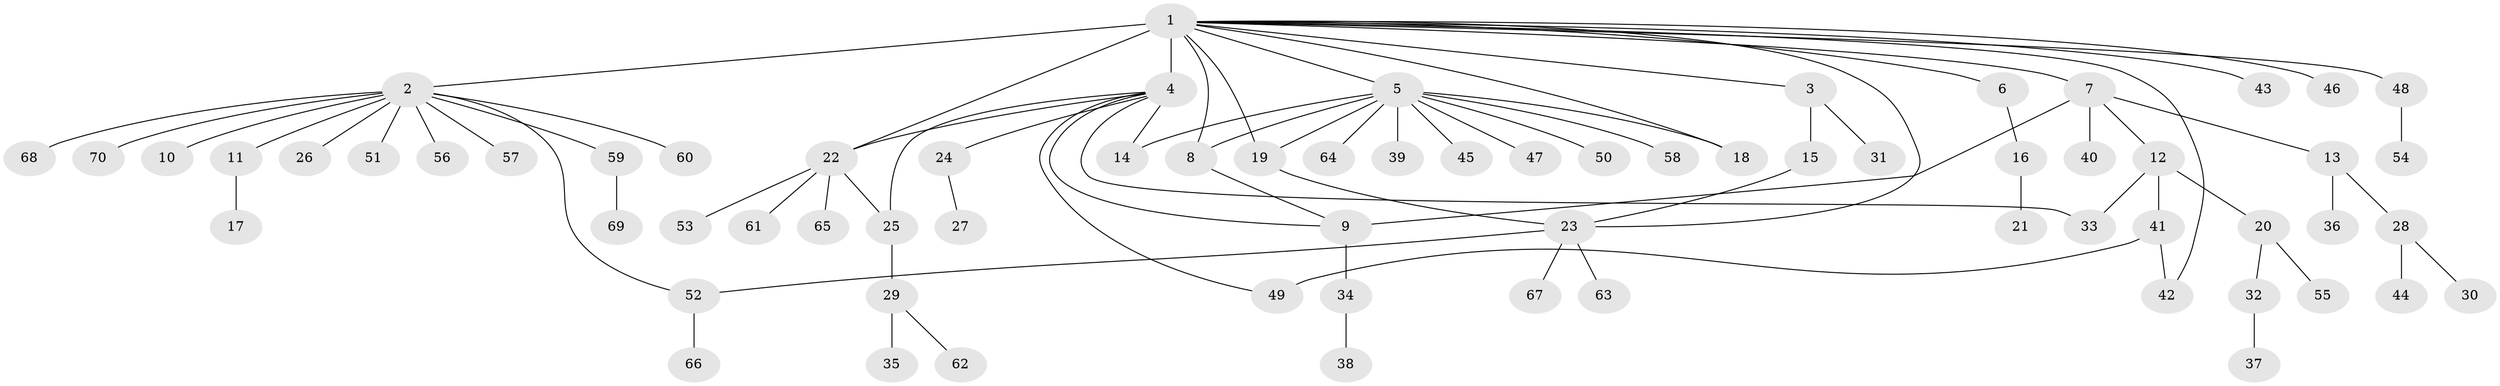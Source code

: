 // original degree distribution, {41: 0.007142857142857143, 13: 0.007142857142857143, 4: 0.05, 1: 0.6285714285714286, 11: 0.007142857142857143, 3: 0.05, 2: 0.18571428571428572, 6: 0.014285714285714285, 5: 0.02142857142857143, 7: 0.02142857142857143, 8: 0.007142857142857143}
// Generated by graph-tools (version 1.1) at 2025/35/03/09/25 02:35:31]
// undirected, 70 vertices, 83 edges
graph export_dot {
graph [start="1"]
  node [color=gray90,style=filled];
  1;
  2;
  3;
  4;
  5;
  6;
  7;
  8;
  9;
  10;
  11;
  12;
  13;
  14;
  15;
  16;
  17;
  18;
  19;
  20;
  21;
  22;
  23;
  24;
  25;
  26;
  27;
  28;
  29;
  30;
  31;
  32;
  33;
  34;
  35;
  36;
  37;
  38;
  39;
  40;
  41;
  42;
  43;
  44;
  45;
  46;
  47;
  48;
  49;
  50;
  51;
  52;
  53;
  54;
  55;
  56;
  57;
  58;
  59;
  60;
  61;
  62;
  63;
  64;
  65;
  66;
  67;
  68;
  69;
  70;
  1 -- 2 [weight=1.0];
  1 -- 3 [weight=1.0];
  1 -- 4 [weight=24.0];
  1 -- 5 [weight=1.0];
  1 -- 6 [weight=1.0];
  1 -- 7 [weight=1.0];
  1 -- 8 [weight=1.0];
  1 -- 18 [weight=1.0];
  1 -- 19 [weight=1.0];
  1 -- 22 [weight=1.0];
  1 -- 23 [weight=1.0];
  1 -- 42 [weight=1.0];
  1 -- 43 [weight=1.0];
  1 -- 46 [weight=1.0];
  1 -- 48 [weight=1.0];
  2 -- 10 [weight=1.0];
  2 -- 11 [weight=1.0];
  2 -- 26 [weight=1.0];
  2 -- 51 [weight=1.0];
  2 -- 52 [weight=1.0];
  2 -- 56 [weight=1.0];
  2 -- 57 [weight=1.0];
  2 -- 59 [weight=1.0];
  2 -- 60 [weight=1.0];
  2 -- 68 [weight=1.0];
  2 -- 70 [weight=1.0];
  3 -- 15 [weight=1.0];
  3 -- 31 [weight=1.0];
  4 -- 9 [weight=1.0];
  4 -- 14 [weight=1.0];
  4 -- 22 [weight=1.0];
  4 -- 24 [weight=1.0];
  4 -- 25 [weight=1.0];
  4 -- 33 [weight=1.0];
  4 -- 49 [weight=1.0];
  5 -- 8 [weight=1.0];
  5 -- 14 [weight=1.0];
  5 -- 18 [weight=1.0];
  5 -- 19 [weight=1.0];
  5 -- 39 [weight=1.0];
  5 -- 45 [weight=1.0];
  5 -- 47 [weight=1.0];
  5 -- 50 [weight=1.0];
  5 -- 58 [weight=1.0];
  5 -- 64 [weight=1.0];
  6 -- 16 [weight=1.0];
  7 -- 9 [weight=1.0];
  7 -- 12 [weight=1.0];
  7 -- 13 [weight=1.0];
  7 -- 40 [weight=1.0];
  8 -- 9 [weight=1.0];
  9 -- 34 [weight=3.0];
  11 -- 17 [weight=1.0];
  12 -- 20 [weight=1.0];
  12 -- 33 [weight=4.0];
  12 -- 41 [weight=1.0];
  13 -- 28 [weight=1.0];
  13 -- 36 [weight=1.0];
  15 -- 23 [weight=1.0];
  16 -- 21 [weight=4.0];
  19 -- 23 [weight=1.0];
  20 -- 32 [weight=1.0];
  20 -- 55 [weight=1.0];
  22 -- 25 [weight=1.0];
  22 -- 53 [weight=1.0];
  22 -- 61 [weight=1.0];
  22 -- 65 [weight=1.0];
  23 -- 52 [weight=1.0];
  23 -- 63 [weight=1.0];
  23 -- 67 [weight=1.0];
  24 -- 27 [weight=1.0];
  25 -- 29 [weight=1.0];
  28 -- 30 [weight=1.0];
  28 -- 44 [weight=2.0];
  29 -- 35 [weight=1.0];
  29 -- 62 [weight=1.0];
  32 -- 37 [weight=1.0];
  34 -- 38 [weight=1.0];
  41 -- 42 [weight=1.0];
  41 -- 49 [weight=2.0];
  48 -- 54 [weight=1.0];
  52 -- 66 [weight=1.0];
  59 -- 69 [weight=1.0];
}
